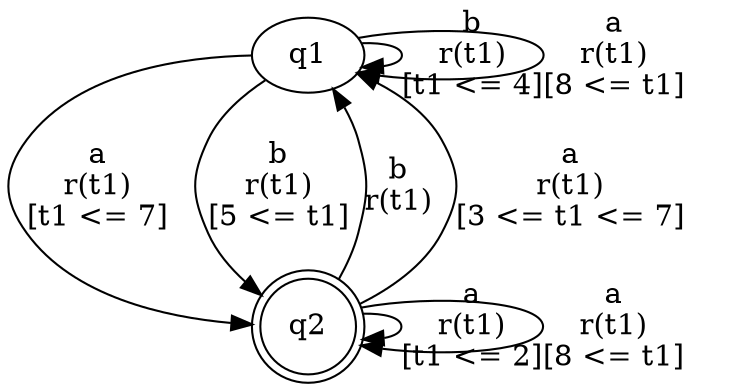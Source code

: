 digraph L {
	qq1[label=q1]
	qq2[label=q2 shape=doublecircle]
	qq1 -> qq1[label="b\nr(t1)\n[t1 <= 4]"]
	qq1 -> qq2[label="a\nr(t1)\n[t1 <= 7]"]
	qq2 -> qq1[label="b\nr(t1)\n"]
	qq2 -> qq2[label="a\nr(t1)\n[t1 <= 2]"]
	qq2 -> qq2[label="a\nr(t1)\n[8 <= t1]"]
	qq2 -> qq1[label="a\nr(t1)\n[3 <= t1 <= 7]"]
	qq1 -> qq1[label="a\nr(t1)\n[8 <= t1]"]
	qq1 -> qq2[label="b\nr(t1)\n[5 <= t1]"]
}
